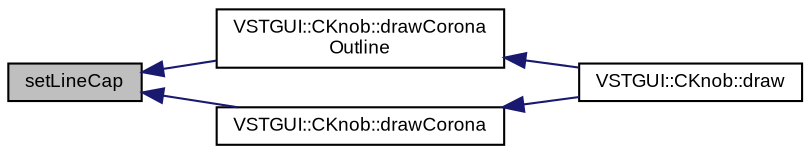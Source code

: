 digraph "setLineCap"
{
  bgcolor="transparent";
  edge [fontname="Arial",fontsize="9",labelfontname="Arial",labelfontsize="9"];
  node [fontname="Arial",fontsize="9",shape=record];
  rankdir="LR";
  Node1 [label="setLineCap",height=0.2,width=0.4,color="black", fillcolor="grey75", style="filled" fontcolor="black"];
  Node1 -> Node2 [dir="back",color="midnightblue",fontsize="9",style="solid",fontname="Arial"];
  Node2 [label="VSTGUI::CKnob::drawCorona\lOutline",height=0.2,width=0.4,color="black",URL="$class_v_s_t_g_u_i_1_1_c_knob.html#abe4b5425b2299465af3402b2a0fa5bb6"];
  Node2 -> Node3 [dir="back",color="midnightblue",fontsize="9",style="solid",fontname="Arial"];
  Node3 [label="VSTGUI::CKnob::draw",height=0.2,width=0.4,color="black",URL="$class_v_s_t_g_u_i_1_1_c_knob.html#a83ee48340580dff7f1796dbebe7b0a0f",tooltip="called if the view should draw itself "];
  Node1 -> Node4 [dir="back",color="midnightblue",fontsize="9",style="solid",fontname="Arial"];
  Node4 [label="VSTGUI::CKnob::drawCorona",height=0.2,width=0.4,color="black",URL="$class_v_s_t_g_u_i_1_1_c_knob.html#a19d6ccb3f15df14fff47d42a80c40c4a"];
  Node4 -> Node3 [dir="back",color="midnightblue",fontsize="9",style="solid",fontname="Arial"];
}
